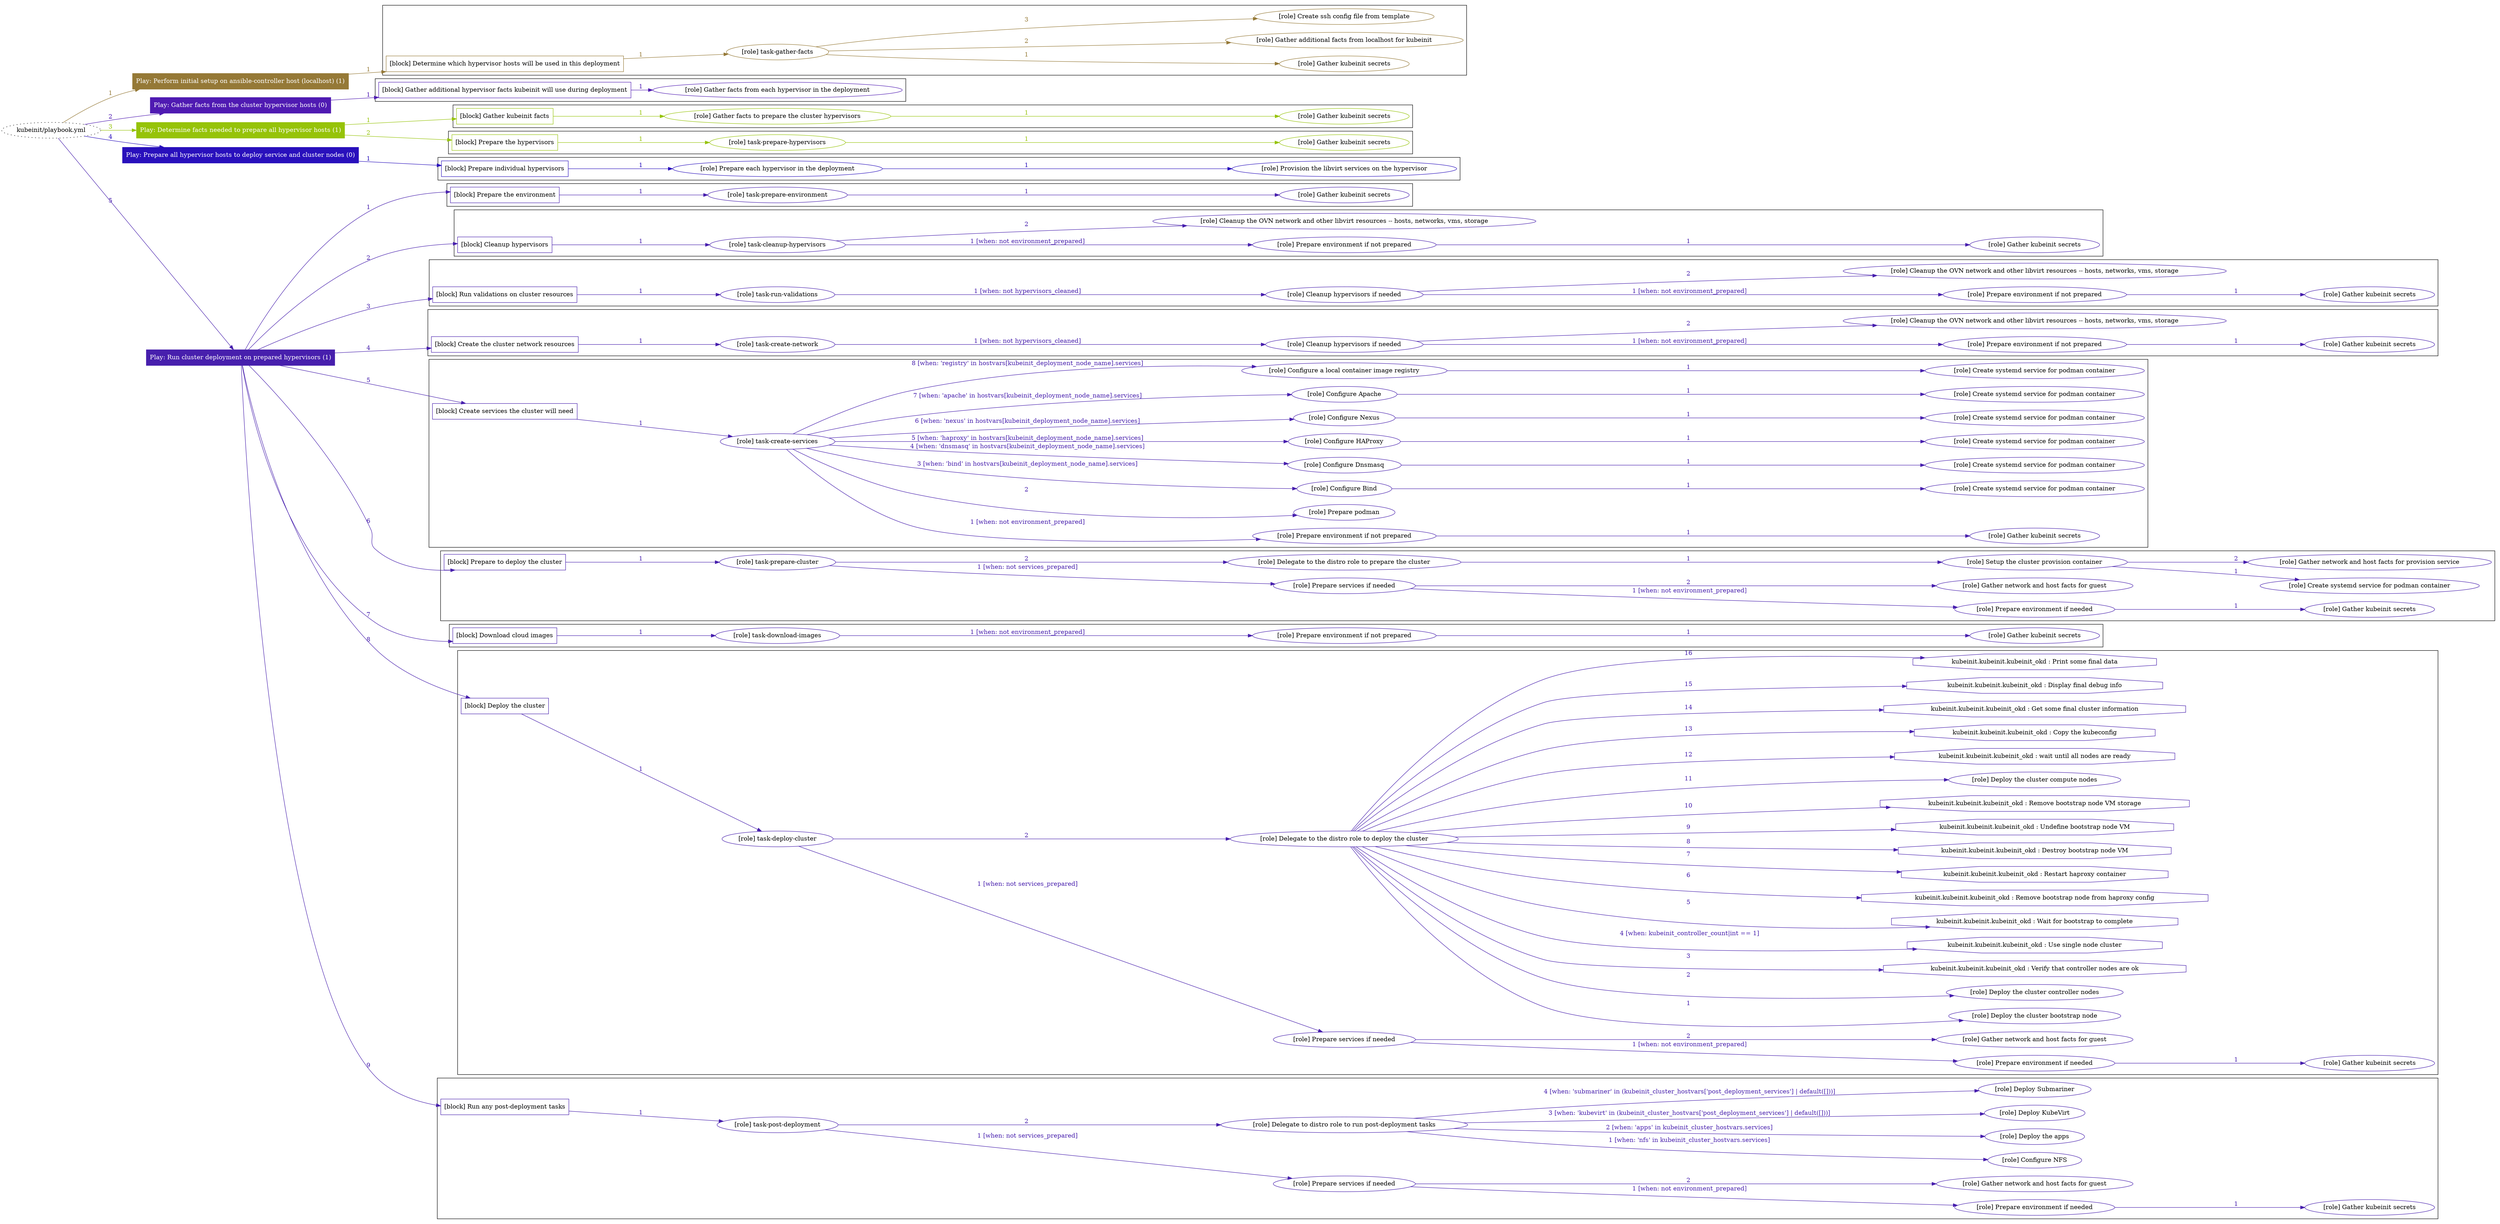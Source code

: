 digraph {
	graph [concentrate=true ordering=in rankdir=LR ratio=fill]
	edge [esep=5 sep=10]
	"kubeinit/playbook.yml" [URL="/home/runner/work/kubeinit/kubeinit/kubeinit/playbook.yml" id=playbook_1202e388 style=dotted]
	"kubeinit/playbook.yml" -> play_80d3df5b [label="1 " color="#957937" fontcolor="#957937" id=edge_04765248 labeltooltip="1 " tooltip="1 "]
	subgraph "Play: Perform initial setup on ansible-controller host (localhost) (1)" {
		play_80d3df5b [label="Play: Perform initial setup on ansible-controller host (localhost) (1)" URL="/home/runner/work/kubeinit/kubeinit/kubeinit/playbook.yml" color="#957937" fontcolor="#ffffff" id=play_80d3df5b shape=box style=filled tooltip=localhost]
		play_80d3df5b -> block_7470e605 [label=1 color="#957937" fontcolor="#957937" id=edge_59abd18d labeltooltip=1 tooltip=1]
		subgraph cluster_block_7470e605 {
			block_7470e605 [label="[block] Determine which hypervisor hosts will be used in this deployment" URL="/home/runner/work/kubeinit/kubeinit/kubeinit/playbook.yml" color="#957937" id=block_7470e605 labeltooltip="Determine which hypervisor hosts will be used in this deployment" shape=box tooltip="Determine which hypervisor hosts will be used in this deployment"]
			block_7470e605 -> role_f21d63b2 [label="1 " color="#957937" fontcolor="#957937" id=edge_cfd55bd9 labeltooltip="1 " tooltip="1 "]
			subgraph "task-gather-facts" {
				role_f21d63b2 [label="[role] task-gather-facts" URL="/home/runner/work/kubeinit/kubeinit/kubeinit/playbook.yml" color="#957937" id=role_f21d63b2 tooltip="task-gather-facts"]
				role_f21d63b2 -> role_bb619ec5 [label="1 " color="#957937" fontcolor="#957937" id=edge_5be74adb labeltooltip="1 " tooltip="1 "]
				subgraph "Gather kubeinit secrets" {
					role_bb619ec5 [label="[role] Gather kubeinit secrets" URL="/home/runner/.ansible/collections/ansible_collections/kubeinit/kubeinit/roles/kubeinit_prepare/tasks/build_hypervisors_group.yml" color="#957937" id=role_bb619ec5 tooltip="Gather kubeinit secrets"]
				}
				role_f21d63b2 -> role_64e856a5 [label="2 " color="#957937" fontcolor="#957937" id=edge_462bbd4b labeltooltip="2 " tooltip="2 "]
				subgraph "Gather additional facts from localhost for kubeinit" {
					role_64e856a5 [label="[role] Gather additional facts from localhost for kubeinit" URL="/home/runner/.ansible/collections/ansible_collections/kubeinit/kubeinit/roles/kubeinit_prepare/tasks/build_hypervisors_group.yml" color="#957937" id=role_64e856a5 tooltip="Gather additional facts from localhost for kubeinit"]
				}
				role_f21d63b2 -> role_acac5445 [label="3 " color="#957937" fontcolor="#957937" id=edge_22fc8efa labeltooltip="3 " tooltip="3 "]
				subgraph "Create ssh config file from template" {
					role_acac5445 [label="[role] Create ssh config file from template" URL="/home/runner/.ansible/collections/ansible_collections/kubeinit/kubeinit/roles/kubeinit_prepare/tasks/build_hypervisors_group.yml" color="#957937" id=role_acac5445 tooltip="Create ssh config file from template"]
				}
			}
		}
	}
	"kubeinit/playbook.yml" -> play_15895687 [label="2 " color="#4f1ab2" fontcolor="#4f1ab2" id=edge_8eca839b labeltooltip="2 " tooltip="2 "]
	subgraph "Play: Gather facts from the cluster hypervisor hosts (0)" {
		play_15895687 [label="Play: Gather facts from the cluster hypervisor hosts (0)" URL="/home/runner/work/kubeinit/kubeinit/kubeinit/playbook.yml" color="#4f1ab2" fontcolor="#ffffff" id=play_15895687 shape=box style=filled tooltip="Play: Gather facts from the cluster hypervisor hosts (0)"]
		play_15895687 -> block_945b54a0 [label=1 color="#4f1ab2" fontcolor="#4f1ab2" id=edge_6c828c61 labeltooltip=1 tooltip=1]
		subgraph cluster_block_945b54a0 {
			block_945b54a0 [label="[block] Gather additional hypervisor facts kubeinit will use during deployment" URL="/home/runner/work/kubeinit/kubeinit/kubeinit/playbook.yml" color="#4f1ab2" id=block_945b54a0 labeltooltip="Gather additional hypervisor facts kubeinit will use during deployment" shape=box tooltip="Gather additional hypervisor facts kubeinit will use during deployment"]
			block_945b54a0 -> role_64464a6e [label="1 " color="#4f1ab2" fontcolor="#4f1ab2" id=edge_0f857c45 labeltooltip="1 " tooltip="1 "]
			subgraph "Gather facts from each hypervisor in the deployment" {
				role_64464a6e [label="[role] Gather facts from each hypervisor in the deployment" URL="/home/runner/work/kubeinit/kubeinit/kubeinit/playbook.yml" color="#4f1ab2" id=role_64464a6e tooltip="Gather facts from each hypervisor in the deployment"]
			}
		}
	}
	"kubeinit/playbook.yml" -> play_1e08dbe7 [label="3 " color="#96c309" fontcolor="#96c309" id=edge_98cd793d labeltooltip="3 " tooltip="3 "]
	subgraph "Play: Determine facts needed to prepare all hypervisor hosts (1)" {
		play_1e08dbe7 [label="Play: Determine facts needed to prepare all hypervisor hosts (1)" URL="/home/runner/work/kubeinit/kubeinit/kubeinit/playbook.yml" color="#96c309" fontcolor="#ffffff" id=play_1e08dbe7 shape=box style=filled tooltip=localhost]
		play_1e08dbe7 -> block_14167501 [label=1 color="#96c309" fontcolor="#96c309" id=edge_985c743a labeltooltip=1 tooltip=1]
		subgraph cluster_block_14167501 {
			block_14167501 [label="[block] Gather kubeinit facts" URL="/home/runner/work/kubeinit/kubeinit/kubeinit/playbook.yml" color="#96c309" id=block_14167501 labeltooltip="Gather kubeinit facts" shape=box tooltip="Gather kubeinit facts"]
			block_14167501 -> role_f48cdb5a [label="1 " color="#96c309" fontcolor="#96c309" id=edge_0b7aa216 labeltooltip="1 " tooltip="1 "]
			subgraph "Gather facts to prepare the cluster hypervisors" {
				role_f48cdb5a [label="[role] Gather facts to prepare the cluster hypervisors" URL="/home/runner/work/kubeinit/kubeinit/kubeinit/playbook.yml" color="#96c309" id=role_f48cdb5a tooltip="Gather facts to prepare the cluster hypervisors"]
				role_f48cdb5a -> role_0de0574f [label="1 " color="#96c309" fontcolor="#96c309" id=edge_8e8fd3d9 labeltooltip="1 " tooltip="1 "]
				subgraph "Gather kubeinit secrets" {
					role_0de0574f [label="[role] Gather kubeinit secrets" URL="/home/runner/.ansible/collections/ansible_collections/kubeinit/kubeinit/roles/kubeinit_prepare/tasks/gather_kubeinit_facts.yml" color="#96c309" id=role_0de0574f tooltip="Gather kubeinit secrets"]
				}
			}
		}
		play_1e08dbe7 -> block_695d9d49 [label=2 color="#96c309" fontcolor="#96c309" id=edge_243a41c5 labeltooltip=2 tooltip=2]
		subgraph cluster_block_695d9d49 {
			block_695d9d49 [label="[block] Prepare the hypervisors" URL="/home/runner/work/kubeinit/kubeinit/kubeinit/playbook.yml" color="#96c309" id=block_695d9d49 labeltooltip="Prepare the hypervisors" shape=box tooltip="Prepare the hypervisors"]
			block_695d9d49 -> role_b971303b [label="1 " color="#96c309" fontcolor="#96c309" id=edge_e87e5ff7 labeltooltip="1 " tooltip="1 "]
			subgraph "task-prepare-hypervisors" {
				role_b971303b [label="[role] task-prepare-hypervisors" URL="/home/runner/work/kubeinit/kubeinit/kubeinit/playbook.yml" color="#96c309" id=role_b971303b tooltip="task-prepare-hypervisors"]
				role_b971303b -> role_e163f359 [label="1 " color="#96c309" fontcolor="#96c309" id=edge_681ac50f labeltooltip="1 " tooltip="1 "]
				subgraph "Gather kubeinit secrets" {
					role_e163f359 [label="[role] Gather kubeinit secrets" URL="/home/runner/.ansible/collections/ansible_collections/kubeinit/kubeinit/roles/kubeinit_prepare/tasks/gather_kubeinit_facts.yml" color="#96c309" id=role_e163f359 tooltip="Gather kubeinit secrets"]
				}
			}
		}
	}
	"kubeinit/playbook.yml" -> play_90716415 [label="4 " color="#2910bc" fontcolor="#2910bc" id=edge_d3a6c9a1 labeltooltip="4 " tooltip="4 "]
	subgraph "Play: Prepare all hypervisor hosts to deploy service and cluster nodes (0)" {
		play_90716415 [label="Play: Prepare all hypervisor hosts to deploy service and cluster nodes (0)" URL="/home/runner/work/kubeinit/kubeinit/kubeinit/playbook.yml" color="#2910bc" fontcolor="#ffffff" id=play_90716415 shape=box style=filled tooltip="Play: Prepare all hypervisor hosts to deploy service and cluster nodes (0)"]
		play_90716415 -> block_283f19b7 [label=1 color="#2910bc" fontcolor="#2910bc" id=edge_66570baf labeltooltip=1 tooltip=1]
		subgraph cluster_block_283f19b7 {
			block_283f19b7 [label="[block] Prepare individual hypervisors" URL="/home/runner/work/kubeinit/kubeinit/kubeinit/playbook.yml" color="#2910bc" id=block_283f19b7 labeltooltip="Prepare individual hypervisors" shape=box tooltip="Prepare individual hypervisors"]
			block_283f19b7 -> role_81b9fbc3 [label="1 " color="#2910bc" fontcolor="#2910bc" id=edge_6f03c2be labeltooltip="1 " tooltip="1 "]
			subgraph "Prepare each hypervisor in the deployment" {
				role_81b9fbc3 [label="[role] Prepare each hypervisor in the deployment" URL="/home/runner/work/kubeinit/kubeinit/kubeinit/playbook.yml" color="#2910bc" id=role_81b9fbc3 tooltip="Prepare each hypervisor in the deployment"]
				role_81b9fbc3 -> role_ea73d870 [label="1 " color="#2910bc" fontcolor="#2910bc" id=edge_fe4d4ef6 labeltooltip="1 " tooltip="1 "]
				subgraph "Provision the libvirt services on the hypervisor" {
					role_ea73d870 [label="[role] Provision the libvirt services on the hypervisor" URL="/home/runner/.ansible/collections/ansible_collections/kubeinit/kubeinit/roles/kubeinit_prepare/tasks/prepare_hypervisor.yml" color="#2910bc" id=role_ea73d870 tooltip="Provision the libvirt services on the hypervisor"]
				}
			}
		}
	}
	"kubeinit/playbook.yml" -> play_34df7964 [label="5 " color="#471fad" fontcolor="#471fad" id=edge_0730500d labeltooltip="5 " tooltip="5 "]
	subgraph "Play: Run cluster deployment on prepared hypervisors (1)" {
		play_34df7964 [label="Play: Run cluster deployment on prepared hypervisors (1)" URL="/home/runner/work/kubeinit/kubeinit/kubeinit/playbook.yml" color="#471fad" fontcolor="#ffffff" id=play_34df7964 shape=box style=filled tooltip=localhost]
		play_34df7964 -> block_c61f54b6 [label=1 color="#471fad" fontcolor="#471fad" id=edge_77aa482b labeltooltip=1 tooltip=1]
		subgraph cluster_block_c61f54b6 {
			block_c61f54b6 [label="[block] Prepare the environment" URL="/home/runner/work/kubeinit/kubeinit/kubeinit/playbook.yml" color="#471fad" id=block_c61f54b6 labeltooltip="Prepare the environment" shape=box tooltip="Prepare the environment"]
			block_c61f54b6 -> role_1720809a [label="1 " color="#471fad" fontcolor="#471fad" id=edge_67474069 labeltooltip="1 " tooltip="1 "]
			subgraph "task-prepare-environment" {
				role_1720809a [label="[role] task-prepare-environment" URL="/home/runner/work/kubeinit/kubeinit/kubeinit/playbook.yml" color="#471fad" id=role_1720809a tooltip="task-prepare-environment"]
				role_1720809a -> role_fe17160f [label="1 " color="#471fad" fontcolor="#471fad" id=edge_4ac6e75b labeltooltip="1 " tooltip="1 "]
				subgraph "Gather kubeinit secrets" {
					role_fe17160f [label="[role] Gather kubeinit secrets" URL="/home/runner/.ansible/collections/ansible_collections/kubeinit/kubeinit/roles/kubeinit_prepare/tasks/gather_kubeinit_facts.yml" color="#471fad" id=role_fe17160f tooltip="Gather kubeinit secrets"]
				}
			}
		}
		play_34df7964 -> block_743fb424 [label=2 color="#471fad" fontcolor="#471fad" id=edge_469b3d23 labeltooltip=2 tooltip=2]
		subgraph cluster_block_743fb424 {
			block_743fb424 [label="[block] Cleanup hypervisors" URL="/home/runner/work/kubeinit/kubeinit/kubeinit/playbook.yml" color="#471fad" id=block_743fb424 labeltooltip="Cleanup hypervisors" shape=box tooltip="Cleanup hypervisors"]
			block_743fb424 -> role_1ae077f3 [label="1 " color="#471fad" fontcolor="#471fad" id=edge_86fbafd2 labeltooltip="1 " tooltip="1 "]
			subgraph "task-cleanup-hypervisors" {
				role_1ae077f3 [label="[role] task-cleanup-hypervisors" URL="/home/runner/work/kubeinit/kubeinit/kubeinit/playbook.yml" color="#471fad" id=role_1ae077f3 tooltip="task-cleanup-hypervisors"]
				role_1ae077f3 -> role_9ce060d3 [label="1 [when: not environment_prepared]" color="#471fad" fontcolor="#471fad" id=edge_3a93acdb labeltooltip="1 [when: not environment_prepared]" tooltip="1 [when: not environment_prepared]"]
				subgraph "Prepare environment if not prepared" {
					role_9ce060d3 [label="[role] Prepare environment if not prepared" URL="/home/runner/.ansible/collections/ansible_collections/kubeinit/kubeinit/roles/kubeinit_prepare/tasks/cleanup_hypervisors.yml" color="#471fad" id=role_9ce060d3 tooltip="Prepare environment if not prepared"]
					role_9ce060d3 -> role_967a8c47 [label="1 " color="#471fad" fontcolor="#471fad" id=edge_17e8ca8d labeltooltip="1 " tooltip="1 "]
					subgraph "Gather kubeinit secrets" {
						role_967a8c47 [label="[role] Gather kubeinit secrets" URL="/home/runner/.ansible/collections/ansible_collections/kubeinit/kubeinit/roles/kubeinit_prepare/tasks/gather_kubeinit_facts.yml" color="#471fad" id=role_967a8c47 tooltip="Gather kubeinit secrets"]
					}
				}
				role_1ae077f3 -> role_1c913e7d [label="2 " color="#471fad" fontcolor="#471fad" id=edge_454ca266 labeltooltip="2 " tooltip="2 "]
				subgraph "Cleanup the OVN network and other libvirt resources -- hosts, networks, vms, storage" {
					role_1c913e7d [label="[role] Cleanup the OVN network and other libvirt resources -- hosts, networks, vms, storage" URL="/home/runner/.ansible/collections/ansible_collections/kubeinit/kubeinit/roles/kubeinit_prepare/tasks/cleanup_hypervisors.yml" color="#471fad" id=role_1c913e7d tooltip="Cleanup the OVN network and other libvirt resources -- hosts, networks, vms, storage"]
				}
			}
		}
		play_34df7964 -> block_e338b8ba [label=3 color="#471fad" fontcolor="#471fad" id=edge_6fe19037 labeltooltip=3 tooltip=3]
		subgraph cluster_block_e338b8ba {
			block_e338b8ba [label="[block] Run validations on cluster resources" URL="/home/runner/work/kubeinit/kubeinit/kubeinit/playbook.yml" color="#471fad" id=block_e338b8ba labeltooltip="Run validations on cluster resources" shape=box tooltip="Run validations on cluster resources"]
			block_e338b8ba -> role_5551a956 [label="1 " color="#471fad" fontcolor="#471fad" id=edge_d4586623 labeltooltip="1 " tooltip="1 "]
			subgraph "task-run-validations" {
				role_5551a956 [label="[role] task-run-validations" URL="/home/runner/work/kubeinit/kubeinit/kubeinit/playbook.yml" color="#471fad" id=role_5551a956 tooltip="task-run-validations"]
				role_5551a956 -> role_942c42ec [label="1 [when: not hypervisors_cleaned]" color="#471fad" fontcolor="#471fad" id=edge_fbb5d33e labeltooltip="1 [when: not hypervisors_cleaned]" tooltip="1 [when: not hypervisors_cleaned]"]
				subgraph "Cleanup hypervisors if needed" {
					role_942c42ec [label="[role] Cleanup hypervisors if needed" URL="/home/runner/.ansible/collections/ansible_collections/kubeinit/kubeinit/roles/kubeinit_validations/tasks/main.yml" color="#471fad" id=role_942c42ec tooltip="Cleanup hypervisors if needed"]
					role_942c42ec -> role_091c104f [label="1 [when: not environment_prepared]" color="#471fad" fontcolor="#471fad" id=edge_98009ff6 labeltooltip="1 [when: not environment_prepared]" tooltip="1 [when: not environment_prepared]"]
					subgraph "Prepare environment if not prepared" {
						role_091c104f [label="[role] Prepare environment if not prepared" URL="/home/runner/.ansible/collections/ansible_collections/kubeinit/kubeinit/roles/kubeinit_prepare/tasks/cleanup_hypervisors.yml" color="#471fad" id=role_091c104f tooltip="Prepare environment if not prepared"]
						role_091c104f -> role_50fd9e60 [label="1 " color="#471fad" fontcolor="#471fad" id=edge_b1528ab1 labeltooltip="1 " tooltip="1 "]
						subgraph "Gather kubeinit secrets" {
							role_50fd9e60 [label="[role] Gather kubeinit secrets" URL="/home/runner/.ansible/collections/ansible_collections/kubeinit/kubeinit/roles/kubeinit_prepare/tasks/gather_kubeinit_facts.yml" color="#471fad" id=role_50fd9e60 tooltip="Gather kubeinit secrets"]
						}
					}
					role_942c42ec -> role_1e34d3c6 [label="2 " color="#471fad" fontcolor="#471fad" id=edge_9b76687a labeltooltip="2 " tooltip="2 "]
					subgraph "Cleanup the OVN network and other libvirt resources -- hosts, networks, vms, storage" {
						role_1e34d3c6 [label="[role] Cleanup the OVN network and other libvirt resources -- hosts, networks, vms, storage" URL="/home/runner/.ansible/collections/ansible_collections/kubeinit/kubeinit/roles/kubeinit_prepare/tasks/cleanup_hypervisors.yml" color="#471fad" id=role_1e34d3c6 tooltip="Cleanup the OVN network and other libvirt resources -- hosts, networks, vms, storage"]
					}
				}
			}
		}
		play_34df7964 -> block_dfb24071 [label=4 color="#471fad" fontcolor="#471fad" id=edge_de0a1493 labeltooltip=4 tooltip=4]
		subgraph cluster_block_dfb24071 {
			block_dfb24071 [label="[block] Create the cluster network resources" URL="/home/runner/work/kubeinit/kubeinit/kubeinit/playbook.yml" color="#471fad" id=block_dfb24071 labeltooltip="Create the cluster network resources" shape=box tooltip="Create the cluster network resources"]
			block_dfb24071 -> role_1894f5bd [label="1 " color="#471fad" fontcolor="#471fad" id=edge_097c79f4 labeltooltip="1 " tooltip="1 "]
			subgraph "task-create-network" {
				role_1894f5bd [label="[role] task-create-network" URL="/home/runner/work/kubeinit/kubeinit/kubeinit/playbook.yml" color="#471fad" id=role_1894f5bd tooltip="task-create-network"]
				role_1894f5bd -> role_4077fecb [label="1 [when: not hypervisors_cleaned]" color="#471fad" fontcolor="#471fad" id=edge_bd6264b8 labeltooltip="1 [when: not hypervisors_cleaned]" tooltip="1 [when: not hypervisors_cleaned]"]
				subgraph "Cleanup hypervisors if needed" {
					role_4077fecb [label="[role] Cleanup hypervisors if needed" URL="/home/runner/.ansible/collections/ansible_collections/kubeinit/kubeinit/roles/kubeinit_libvirt/tasks/create_network.yml" color="#471fad" id=role_4077fecb tooltip="Cleanup hypervisors if needed"]
					role_4077fecb -> role_7e49e193 [label="1 [when: not environment_prepared]" color="#471fad" fontcolor="#471fad" id=edge_1d2ee95d labeltooltip="1 [when: not environment_prepared]" tooltip="1 [when: not environment_prepared]"]
					subgraph "Prepare environment if not prepared" {
						role_7e49e193 [label="[role] Prepare environment if not prepared" URL="/home/runner/.ansible/collections/ansible_collections/kubeinit/kubeinit/roles/kubeinit_prepare/tasks/cleanup_hypervisors.yml" color="#471fad" id=role_7e49e193 tooltip="Prepare environment if not prepared"]
						role_7e49e193 -> role_e30b1d39 [label="1 " color="#471fad" fontcolor="#471fad" id=edge_51e152b7 labeltooltip="1 " tooltip="1 "]
						subgraph "Gather kubeinit secrets" {
							role_e30b1d39 [label="[role] Gather kubeinit secrets" URL="/home/runner/.ansible/collections/ansible_collections/kubeinit/kubeinit/roles/kubeinit_prepare/tasks/gather_kubeinit_facts.yml" color="#471fad" id=role_e30b1d39 tooltip="Gather kubeinit secrets"]
						}
					}
					role_4077fecb -> role_5c84b056 [label="2 " color="#471fad" fontcolor="#471fad" id=edge_9049ffa7 labeltooltip="2 " tooltip="2 "]
					subgraph "Cleanup the OVN network and other libvirt resources -- hosts, networks, vms, storage" {
						role_5c84b056 [label="[role] Cleanup the OVN network and other libvirt resources -- hosts, networks, vms, storage" URL="/home/runner/.ansible/collections/ansible_collections/kubeinit/kubeinit/roles/kubeinit_prepare/tasks/cleanup_hypervisors.yml" color="#471fad" id=role_5c84b056 tooltip="Cleanup the OVN network and other libvirt resources -- hosts, networks, vms, storage"]
					}
				}
			}
		}
		play_34df7964 -> block_32c50a2e [label=5 color="#471fad" fontcolor="#471fad" id=edge_97385c38 labeltooltip=5 tooltip=5]
		subgraph cluster_block_32c50a2e {
			block_32c50a2e [label="[block] Create services the cluster will need" URL="/home/runner/work/kubeinit/kubeinit/kubeinit/playbook.yml" color="#471fad" id=block_32c50a2e labeltooltip="Create services the cluster will need" shape=box tooltip="Create services the cluster will need"]
			block_32c50a2e -> role_8fcef6c2 [label="1 " color="#471fad" fontcolor="#471fad" id=edge_09553b51 labeltooltip="1 " tooltip="1 "]
			subgraph "task-create-services" {
				role_8fcef6c2 [label="[role] task-create-services" URL="/home/runner/work/kubeinit/kubeinit/kubeinit/playbook.yml" color="#471fad" id=role_8fcef6c2 tooltip="task-create-services"]
				role_8fcef6c2 -> role_77d5e935 [label="1 [when: not environment_prepared]" color="#471fad" fontcolor="#471fad" id=edge_8185a645 labeltooltip="1 [when: not environment_prepared]" tooltip="1 [when: not environment_prepared]"]
				subgraph "Prepare environment if not prepared" {
					role_77d5e935 [label="[role] Prepare environment if not prepared" URL="/home/runner/.ansible/collections/ansible_collections/kubeinit/kubeinit/roles/kubeinit_services/tasks/main.yml" color="#471fad" id=role_77d5e935 tooltip="Prepare environment if not prepared"]
					role_77d5e935 -> role_6080aec8 [label="1 " color="#471fad" fontcolor="#471fad" id=edge_1b78ed5a labeltooltip="1 " tooltip="1 "]
					subgraph "Gather kubeinit secrets" {
						role_6080aec8 [label="[role] Gather kubeinit secrets" URL="/home/runner/.ansible/collections/ansible_collections/kubeinit/kubeinit/roles/kubeinit_prepare/tasks/gather_kubeinit_facts.yml" color="#471fad" id=role_6080aec8 tooltip="Gather kubeinit secrets"]
					}
				}
				role_8fcef6c2 -> role_94eef4b1 [label="2 " color="#471fad" fontcolor="#471fad" id=edge_6a6f1263 labeltooltip="2 " tooltip="2 "]
				subgraph "Prepare podman" {
					role_94eef4b1 [label="[role] Prepare podman" URL="/home/runner/.ansible/collections/ansible_collections/kubeinit/kubeinit/roles/kubeinit_services/tasks/00_create_service_pod.yml" color="#471fad" id=role_94eef4b1 tooltip="Prepare podman"]
				}
				role_8fcef6c2 -> role_7699bc3f [label="3 [when: 'bind' in hostvars[kubeinit_deployment_node_name].services]" color="#471fad" fontcolor="#471fad" id=edge_b3c72922 labeltooltip="3 [when: 'bind' in hostvars[kubeinit_deployment_node_name].services]" tooltip="3 [when: 'bind' in hostvars[kubeinit_deployment_node_name].services]"]
				subgraph "Configure Bind" {
					role_7699bc3f [label="[role] Configure Bind" URL="/home/runner/.ansible/collections/ansible_collections/kubeinit/kubeinit/roles/kubeinit_services/tasks/start_services_containers.yml" color="#471fad" id=role_7699bc3f tooltip="Configure Bind"]
					role_7699bc3f -> role_76e930c0 [label="1 " color="#471fad" fontcolor="#471fad" id=edge_5e9e09b2 labeltooltip="1 " tooltip="1 "]
					subgraph "Create systemd service for podman container" {
						role_76e930c0 [label="[role] Create systemd service for podman container" URL="/home/runner/.ansible/collections/ansible_collections/kubeinit/kubeinit/roles/kubeinit_bind/tasks/main.yml" color="#471fad" id=role_76e930c0 tooltip="Create systemd service for podman container"]
					}
				}
				role_8fcef6c2 -> role_7df70df5 [label="4 [when: 'dnsmasq' in hostvars[kubeinit_deployment_node_name].services]" color="#471fad" fontcolor="#471fad" id=edge_fe6bc155 labeltooltip="4 [when: 'dnsmasq' in hostvars[kubeinit_deployment_node_name].services]" tooltip="4 [when: 'dnsmasq' in hostvars[kubeinit_deployment_node_name].services]"]
				subgraph "Configure Dnsmasq" {
					role_7df70df5 [label="[role] Configure Dnsmasq" URL="/home/runner/.ansible/collections/ansible_collections/kubeinit/kubeinit/roles/kubeinit_services/tasks/start_services_containers.yml" color="#471fad" id=role_7df70df5 tooltip="Configure Dnsmasq"]
					role_7df70df5 -> role_2e8ba1f9 [label="1 " color="#471fad" fontcolor="#471fad" id=edge_fc77a936 labeltooltip="1 " tooltip="1 "]
					subgraph "Create systemd service for podman container" {
						role_2e8ba1f9 [label="[role] Create systemd service for podman container" URL="/home/runner/.ansible/collections/ansible_collections/kubeinit/kubeinit/roles/kubeinit_dnsmasq/tasks/main.yml" color="#471fad" id=role_2e8ba1f9 tooltip="Create systemd service for podman container"]
					}
				}
				role_8fcef6c2 -> role_122170c7 [label="5 [when: 'haproxy' in hostvars[kubeinit_deployment_node_name].services]" color="#471fad" fontcolor="#471fad" id=edge_973e8280 labeltooltip="5 [when: 'haproxy' in hostvars[kubeinit_deployment_node_name].services]" tooltip="5 [when: 'haproxy' in hostvars[kubeinit_deployment_node_name].services]"]
				subgraph "Configure HAProxy" {
					role_122170c7 [label="[role] Configure HAProxy" URL="/home/runner/.ansible/collections/ansible_collections/kubeinit/kubeinit/roles/kubeinit_services/tasks/start_services_containers.yml" color="#471fad" id=role_122170c7 tooltip="Configure HAProxy"]
					role_122170c7 -> role_b1ee3b7c [label="1 " color="#471fad" fontcolor="#471fad" id=edge_5e0684d0 labeltooltip="1 " tooltip="1 "]
					subgraph "Create systemd service for podman container" {
						role_b1ee3b7c [label="[role] Create systemd service for podman container" URL="/home/runner/.ansible/collections/ansible_collections/kubeinit/kubeinit/roles/kubeinit_haproxy/tasks/main.yml" color="#471fad" id=role_b1ee3b7c tooltip="Create systemd service for podman container"]
					}
				}
				role_8fcef6c2 -> role_3dfc82f7 [label="6 [when: 'nexus' in hostvars[kubeinit_deployment_node_name].services]" color="#471fad" fontcolor="#471fad" id=edge_83447518 labeltooltip="6 [when: 'nexus' in hostvars[kubeinit_deployment_node_name].services]" tooltip="6 [when: 'nexus' in hostvars[kubeinit_deployment_node_name].services]"]
				subgraph "Configure Nexus" {
					role_3dfc82f7 [label="[role] Configure Nexus" URL="/home/runner/.ansible/collections/ansible_collections/kubeinit/kubeinit/roles/kubeinit_services/tasks/start_services_containers.yml" color="#471fad" id=role_3dfc82f7 tooltip="Configure Nexus"]
					role_3dfc82f7 -> role_6099534c [label="1 " color="#471fad" fontcolor="#471fad" id=edge_d8e9e0cc labeltooltip="1 " tooltip="1 "]
					subgraph "Create systemd service for podman container" {
						role_6099534c [label="[role] Create systemd service for podman container" URL="/home/runner/.ansible/collections/ansible_collections/kubeinit/kubeinit/roles/kubeinit_nexus/tasks/main.yml" color="#471fad" id=role_6099534c tooltip="Create systemd service for podman container"]
					}
				}
				role_8fcef6c2 -> role_61695a35 [label="7 [when: 'apache' in hostvars[kubeinit_deployment_node_name].services]" color="#471fad" fontcolor="#471fad" id=edge_0c9ccac4 labeltooltip="7 [when: 'apache' in hostvars[kubeinit_deployment_node_name].services]" tooltip="7 [when: 'apache' in hostvars[kubeinit_deployment_node_name].services]"]
				subgraph "Configure Apache" {
					role_61695a35 [label="[role] Configure Apache" URL="/home/runner/.ansible/collections/ansible_collections/kubeinit/kubeinit/roles/kubeinit_services/tasks/start_services_containers.yml" color="#471fad" id=role_61695a35 tooltip="Configure Apache"]
					role_61695a35 -> role_16dda20e [label="1 " color="#471fad" fontcolor="#471fad" id=edge_e4c285ec labeltooltip="1 " tooltip="1 "]
					subgraph "Create systemd service for podman container" {
						role_16dda20e [label="[role] Create systemd service for podman container" URL="/home/runner/.ansible/collections/ansible_collections/kubeinit/kubeinit/roles/kubeinit_apache/tasks/main.yml" color="#471fad" id=role_16dda20e tooltip="Create systemd service for podman container"]
					}
				}
				role_8fcef6c2 -> role_629961c8 [label="8 [when: 'registry' in hostvars[kubeinit_deployment_node_name].services]" color="#471fad" fontcolor="#471fad" id=edge_d74e1141 labeltooltip="8 [when: 'registry' in hostvars[kubeinit_deployment_node_name].services]" tooltip="8 [when: 'registry' in hostvars[kubeinit_deployment_node_name].services]"]
				subgraph "Configure a local container image registry" {
					role_629961c8 [label="[role] Configure a local container image registry" URL="/home/runner/.ansible/collections/ansible_collections/kubeinit/kubeinit/roles/kubeinit_services/tasks/start_services_containers.yml" color="#471fad" id=role_629961c8 tooltip="Configure a local container image registry"]
					role_629961c8 -> role_346bb65c [label="1 " color="#471fad" fontcolor="#471fad" id=edge_13acc6c2 labeltooltip="1 " tooltip="1 "]
					subgraph "Create systemd service for podman container" {
						role_346bb65c [label="[role] Create systemd service for podman container" URL="/home/runner/.ansible/collections/ansible_collections/kubeinit/kubeinit/roles/kubeinit_registry/tasks/main.yml" color="#471fad" id=role_346bb65c tooltip="Create systemd service for podman container"]
					}
				}
			}
		}
		play_34df7964 -> block_5b022e59 [label=6 color="#471fad" fontcolor="#471fad" id=edge_87dfebd2 labeltooltip=6 tooltip=6]
		subgraph cluster_block_5b022e59 {
			block_5b022e59 [label="[block] Prepare to deploy the cluster" URL="/home/runner/work/kubeinit/kubeinit/kubeinit/playbook.yml" color="#471fad" id=block_5b022e59 labeltooltip="Prepare to deploy the cluster" shape=box tooltip="Prepare to deploy the cluster"]
			block_5b022e59 -> role_6bb3b2f8 [label="1 " color="#471fad" fontcolor="#471fad" id=edge_d13c49fe labeltooltip="1 " tooltip="1 "]
			subgraph "task-prepare-cluster" {
				role_6bb3b2f8 [label="[role] task-prepare-cluster" URL="/home/runner/work/kubeinit/kubeinit/kubeinit/playbook.yml" color="#471fad" id=role_6bb3b2f8 tooltip="task-prepare-cluster"]
				role_6bb3b2f8 -> role_2f44f0fe [label="1 [when: not services_prepared]" color="#471fad" fontcolor="#471fad" id=edge_4cda4efc labeltooltip="1 [when: not services_prepared]" tooltip="1 [when: not services_prepared]"]
				subgraph "Prepare services if needed" {
					role_2f44f0fe [label="[role] Prepare services if needed" URL="/home/runner/.ansible/collections/ansible_collections/kubeinit/kubeinit/roles/kubeinit_prepare/tasks/prepare_cluster.yml" color="#471fad" id=role_2f44f0fe tooltip="Prepare services if needed"]
					role_2f44f0fe -> role_ebe48d9c [label="1 [when: not environment_prepared]" color="#471fad" fontcolor="#471fad" id=edge_dedcf9bb labeltooltip="1 [when: not environment_prepared]" tooltip="1 [when: not environment_prepared]"]
					subgraph "Prepare environment if needed" {
						role_ebe48d9c [label="[role] Prepare environment if needed" URL="/home/runner/.ansible/collections/ansible_collections/kubeinit/kubeinit/roles/kubeinit_services/tasks/prepare_services.yml" color="#471fad" id=role_ebe48d9c tooltip="Prepare environment if needed"]
						role_ebe48d9c -> role_a958ea7d [label="1 " color="#471fad" fontcolor="#471fad" id=edge_9f05289a labeltooltip="1 " tooltip="1 "]
						subgraph "Gather kubeinit secrets" {
							role_a958ea7d [label="[role] Gather kubeinit secrets" URL="/home/runner/.ansible/collections/ansible_collections/kubeinit/kubeinit/roles/kubeinit_prepare/tasks/gather_kubeinit_facts.yml" color="#471fad" id=role_a958ea7d tooltip="Gather kubeinit secrets"]
						}
					}
					role_2f44f0fe -> role_5b80543f [label="2 " color="#471fad" fontcolor="#471fad" id=edge_a05e7e29 labeltooltip="2 " tooltip="2 "]
					subgraph "Gather network and host facts for guest" {
						role_5b80543f [label="[role] Gather network and host facts for guest" URL="/home/runner/.ansible/collections/ansible_collections/kubeinit/kubeinit/roles/kubeinit_services/tasks/prepare_services.yml" color="#471fad" id=role_5b80543f tooltip="Gather network and host facts for guest"]
					}
				}
				role_6bb3b2f8 -> role_7a3f1d76 [label="2 " color="#471fad" fontcolor="#471fad" id=edge_4decce5f labeltooltip="2 " tooltip="2 "]
				subgraph "Delegate to the distro role to prepare the cluster" {
					role_7a3f1d76 [label="[role] Delegate to the distro role to prepare the cluster" URL="/home/runner/.ansible/collections/ansible_collections/kubeinit/kubeinit/roles/kubeinit_prepare/tasks/prepare_cluster.yml" color="#471fad" id=role_7a3f1d76 tooltip="Delegate to the distro role to prepare the cluster"]
					role_7a3f1d76 -> role_c91830ee [label="1 " color="#471fad" fontcolor="#471fad" id=edge_159a23c4 labeltooltip="1 " tooltip="1 "]
					subgraph "Setup the cluster provision container" {
						role_c91830ee [label="[role] Setup the cluster provision container" URL="/home/runner/.ansible/collections/ansible_collections/kubeinit/kubeinit/roles/kubeinit_okd/tasks/prepare_cluster.yml" color="#471fad" id=role_c91830ee tooltip="Setup the cluster provision container"]
						role_c91830ee -> role_3f026127 [label="1 " color="#471fad" fontcolor="#471fad" id=edge_11b3520f labeltooltip="1 " tooltip="1 "]
						subgraph "Create systemd service for podman container" {
							role_3f026127 [label="[role] Create systemd service for podman container" URL="/home/runner/.ansible/collections/ansible_collections/kubeinit/kubeinit/roles/kubeinit_services/tasks/create_provision_container.yml" color="#471fad" id=role_3f026127 tooltip="Create systemd service for podman container"]
						}
						role_c91830ee -> role_dcfea046 [label="2 " color="#471fad" fontcolor="#471fad" id=edge_42d7e8e1 labeltooltip="2 " tooltip="2 "]
						subgraph "Gather network and host facts for provision service" {
							role_dcfea046 [label="[role] Gather network and host facts for provision service" URL="/home/runner/.ansible/collections/ansible_collections/kubeinit/kubeinit/roles/kubeinit_services/tasks/create_provision_container.yml" color="#471fad" id=role_dcfea046 tooltip="Gather network and host facts for provision service"]
						}
					}
				}
			}
		}
		play_34df7964 -> block_34e293ac [label=7 color="#471fad" fontcolor="#471fad" id=edge_5aaf6b06 labeltooltip=7 tooltip=7]
		subgraph cluster_block_34e293ac {
			block_34e293ac [label="[block] Download cloud images" URL="/home/runner/work/kubeinit/kubeinit/kubeinit/playbook.yml" color="#471fad" id=block_34e293ac labeltooltip="Download cloud images" shape=box tooltip="Download cloud images"]
			block_34e293ac -> role_207487f0 [label="1 " color="#471fad" fontcolor="#471fad" id=edge_32556f1c labeltooltip="1 " tooltip="1 "]
			subgraph "task-download-images" {
				role_207487f0 [label="[role] task-download-images" URL="/home/runner/work/kubeinit/kubeinit/kubeinit/playbook.yml" color="#471fad" id=role_207487f0 tooltip="task-download-images"]
				role_207487f0 -> role_f7724d7d [label="1 [when: not environment_prepared]" color="#471fad" fontcolor="#471fad" id=edge_cd7659ba labeltooltip="1 [when: not environment_prepared]" tooltip="1 [when: not environment_prepared]"]
				subgraph "Prepare environment if not prepared" {
					role_f7724d7d [label="[role] Prepare environment if not prepared" URL="/home/runner/.ansible/collections/ansible_collections/kubeinit/kubeinit/roles/kubeinit_libvirt/tasks/download_cloud_images.yml" color="#471fad" id=role_f7724d7d tooltip="Prepare environment if not prepared"]
					role_f7724d7d -> role_b3f9c8d1 [label="1 " color="#471fad" fontcolor="#471fad" id=edge_5d5dc062 labeltooltip="1 " tooltip="1 "]
					subgraph "Gather kubeinit secrets" {
						role_b3f9c8d1 [label="[role] Gather kubeinit secrets" URL="/home/runner/.ansible/collections/ansible_collections/kubeinit/kubeinit/roles/kubeinit_prepare/tasks/gather_kubeinit_facts.yml" color="#471fad" id=role_b3f9c8d1 tooltip="Gather kubeinit secrets"]
					}
				}
			}
		}
		play_34df7964 -> block_08198859 [label=8 color="#471fad" fontcolor="#471fad" id=edge_a9c69c02 labeltooltip=8 tooltip=8]
		subgraph cluster_block_08198859 {
			block_08198859 [label="[block] Deploy the cluster" URL="/home/runner/work/kubeinit/kubeinit/kubeinit/playbook.yml" color="#471fad" id=block_08198859 labeltooltip="Deploy the cluster" shape=box tooltip="Deploy the cluster"]
			block_08198859 -> role_ac18f16c [label="1 " color="#471fad" fontcolor="#471fad" id=edge_9cbfe319 labeltooltip="1 " tooltip="1 "]
			subgraph "task-deploy-cluster" {
				role_ac18f16c [label="[role] task-deploy-cluster" URL="/home/runner/work/kubeinit/kubeinit/kubeinit/playbook.yml" color="#471fad" id=role_ac18f16c tooltip="task-deploy-cluster"]
				role_ac18f16c -> role_323a35a4 [label="1 [when: not services_prepared]" color="#471fad" fontcolor="#471fad" id=edge_bfe65d45 labeltooltip="1 [when: not services_prepared]" tooltip="1 [when: not services_prepared]"]
				subgraph "Prepare services if needed" {
					role_323a35a4 [label="[role] Prepare services if needed" URL="/home/runner/.ansible/collections/ansible_collections/kubeinit/kubeinit/roles/kubeinit_prepare/tasks/deploy_cluster.yml" color="#471fad" id=role_323a35a4 tooltip="Prepare services if needed"]
					role_323a35a4 -> role_4ef49736 [label="1 [when: not environment_prepared]" color="#471fad" fontcolor="#471fad" id=edge_41b0c181 labeltooltip="1 [when: not environment_prepared]" tooltip="1 [when: not environment_prepared]"]
					subgraph "Prepare environment if needed" {
						role_4ef49736 [label="[role] Prepare environment if needed" URL="/home/runner/.ansible/collections/ansible_collections/kubeinit/kubeinit/roles/kubeinit_services/tasks/prepare_services.yml" color="#471fad" id=role_4ef49736 tooltip="Prepare environment if needed"]
						role_4ef49736 -> role_e9f18832 [label="1 " color="#471fad" fontcolor="#471fad" id=edge_215108fa labeltooltip="1 " tooltip="1 "]
						subgraph "Gather kubeinit secrets" {
							role_e9f18832 [label="[role] Gather kubeinit secrets" URL="/home/runner/.ansible/collections/ansible_collections/kubeinit/kubeinit/roles/kubeinit_prepare/tasks/gather_kubeinit_facts.yml" color="#471fad" id=role_e9f18832 tooltip="Gather kubeinit secrets"]
						}
					}
					role_323a35a4 -> role_d68a0a14 [label="2 " color="#471fad" fontcolor="#471fad" id=edge_6c7fd061 labeltooltip="2 " tooltip="2 "]
					subgraph "Gather network and host facts for guest" {
						role_d68a0a14 [label="[role] Gather network and host facts for guest" URL="/home/runner/.ansible/collections/ansible_collections/kubeinit/kubeinit/roles/kubeinit_services/tasks/prepare_services.yml" color="#471fad" id=role_d68a0a14 tooltip="Gather network and host facts for guest"]
					}
				}
				role_ac18f16c -> role_956b5a2f [label="2 " color="#471fad" fontcolor="#471fad" id=edge_86081292 labeltooltip="2 " tooltip="2 "]
				subgraph "Delegate to the distro role to deploy the cluster" {
					role_956b5a2f [label="[role] Delegate to the distro role to deploy the cluster" URL="/home/runner/.ansible/collections/ansible_collections/kubeinit/kubeinit/roles/kubeinit_prepare/tasks/deploy_cluster.yml" color="#471fad" id=role_956b5a2f tooltip="Delegate to the distro role to deploy the cluster"]
					role_956b5a2f -> role_4e6d02b7 [label="1 " color="#471fad" fontcolor="#471fad" id=edge_b27841d6 labeltooltip="1 " tooltip="1 "]
					subgraph "Deploy the cluster bootstrap node" {
						role_4e6d02b7 [label="[role] Deploy the cluster bootstrap node" URL="/home/runner/.ansible/collections/ansible_collections/kubeinit/kubeinit/roles/kubeinit_okd/tasks/main.yml" color="#471fad" id=role_4e6d02b7 tooltip="Deploy the cluster bootstrap node"]
					}
					role_956b5a2f -> role_cd6bc482 [label="2 " color="#471fad" fontcolor="#471fad" id=edge_0b105abc labeltooltip="2 " tooltip="2 "]
					subgraph "Deploy the cluster controller nodes" {
						role_cd6bc482 [label="[role] Deploy the cluster controller nodes" URL="/home/runner/.ansible/collections/ansible_collections/kubeinit/kubeinit/roles/kubeinit_okd/tasks/main.yml" color="#471fad" id=role_cd6bc482 tooltip="Deploy the cluster controller nodes"]
					}
					task_b161de67 [label="kubeinit.kubeinit.kubeinit_okd : Verify that controller nodes are ok" URL="/home/runner/.ansible/collections/ansible_collections/kubeinit/kubeinit/roles/kubeinit_okd/tasks/main.yml" color="#471fad" id=task_b161de67 shape=octagon tooltip="kubeinit.kubeinit.kubeinit_okd : Verify that controller nodes are ok"]
					role_956b5a2f -> task_b161de67 [label="3 " color="#471fad" fontcolor="#471fad" id=edge_b2427dc4 labeltooltip="3 " tooltip="3 "]
					task_af35e9af [label="kubeinit.kubeinit.kubeinit_okd : Use single node cluster" URL="/home/runner/.ansible/collections/ansible_collections/kubeinit/kubeinit/roles/kubeinit_okd/tasks/main.yml" color="#471fad" id=task_af35e9af shape=octagon tooltip="kubeinit.kubeinit.kubeinit_okd : Use single node cluster"]
					role_956b5a2f -> task_af35e9af [label="4 [when: kubeinit_controller_count|int == 1]" color="#471fad" fontcolor="#471fad" id=edge_3b94631d labeltooltip="4 [when: kubeinit_controller_count|int == 1]" tooltip="4 [when: kubeinit_controller_count|int == 1]"]
					task_09a3b27b [label="kubeinit.kubeinit.kubeinit_okd : Wait for bootstrap to complete" URL="/home/runner/.ansible/collections/ansible_collections/kubeinit/kubeinit/roles/kubeinit_okd/tasks/main.yml" color="#471fad" id=task_09a3b27b shape=octagon tooltip="kubeinit.kubeinit.kubeinit_okd : Wait for bootstrap to complete"]
					role_956b5a2f -> task_09a3b27b [label="5 " color="#471fad" fontcolor="#471fad" id=edge_868d54d9 labeltooltip="5 " tooltip="5 "]
					task_571ae615 [label="kubeinit.kubeinit.kubeinit_okd : Remove bootstrap node from haproxy config" URL="/home/runner/.ansible/collections/ansible_collections/kubeinit/kubeinit/roles/kubeinit_okd/tasks/main.yml" color="#471fad" id=task_571ae615 shape=octagon tooltip="kubeinit.kubeinit.kubeinit_okd : Remove bootstrap node from haproxy config"]
					role_956b5a2f -> task_571ae615 [label="6 " color="#471fad" fontcolor="#471fad" id=edge_4f34da6f labeltooltip="6 " tooltip="6 "]
					task_9832f990 [label="kubeinit.kubeinit.kubeinit_okd : Restart haproxy container" URL="/home/runner/.ansible/collections/ansible_collections/kubeinit/kubeinit/roles/kubeinit_okd/tasks/main.yml" color="#471fad" id=task_9832f990 shape=octagon tooltip="kubeinit.kubeinit.kubeinit_okd : Restart haproxy container"]
					role_956b5a2f -> task_9832f990 [label="7 " color="#471fad" fontcolor="#471fad" id=edge_7c7fcfe6 labeltooltip="7 " tooltip="7 "]
					task_0f172c4f [label="kubeinit.kubeinit.kubeinit_okd : Destroy bootstrap node VM" URL="/home/runner/.ansible/collections/ansible_collections/kubeinit/kubeinit/roles/kubeinit_okd/tasks/main.yml" color="#471fad" id=task_0f172c4f shape=octagon tooltip="kubeinit.kubeinit.kubeinit_okd : Destroy bootstrap node VM"]
					role_956b5a2f -> task_0f172c4f [label="8 " color="#471fad" fontcolor="#471fad" id=edge_cf582378 labeltooltip="8 " tooltip="8 "]
					task_361693bc [label="kubeinit.kubeinit.kubeinit_okd : Undefine bootstrap node VM" URL="/home/runner/.ansible/collections/ansible_collections/kubeinit/kubeinit/roles/kubeinit_okd/tasks/main.yml" color="#471fad" id=task_361693bc shape=octagon tooltip="kubeinit.kubeinit.kubeinit_okd : Undefine bootstrap node VM"]
					role_956b5a2f -> task_361693bc [label="9 " color="#471fad" fontcolor="#471fad" id=edge_56b4ca2d labeltooltip="9 " tooltip="9 "]
					task_404763cc [label="kubeinit.kubeinit.kubeinit_okd : Remove bootstrap node VM storage" URL="/home/runner/.ansible/collections/ansible_collections/kubeinit/kubeinit/roles/kubeinit_okd/tasks/main.yml" color="#471fad" id=task_404763cc shape=octagon tooltip="kubeinit.kubeinit.kubeinit_okd : Remove bootstrap node VM storage"]
					role_956b5a2f -> task_404763cc [label="10 " color="#471fad" fontcolor="#471fad" id=edge_7cb29bd6 labeltooltip="10 " tooltip="10 "]
					role_956b5a2f -> role_4acfa129 [label="11 " color="#471fad" fontcolor="#471fad" id=edge_bf650fd9 labeltooltip="11 " tooltip="11 "]
					subgraph "Deploy the cluster compute nodes" {
						role_4acfa129 [label="[role] Deploy the cluster compute nodes" URL="/home/runner/.ansible/collections/ansible_collections/kubeinit/kubeinit/roles/kubeinit_okd/tasks/main.yml" color="#471fad" id=role_4acfa129 tooltip="Deploy the cluster compute nodes"]
					}
					task_2c4fd02e [label="kubeinit.kubeinit.kubeinit_okd : wait until all nodes are ready" URL="/home/runner/.ansible/collections/ansible_collections/kubeinit/kubeinit/roles/kubeinit_okd/tasks/main.yml" color="#471fad" id=task_2c4fd02e shape=octagon tooltip="kubeinit.kubeinit.kubeinit_okd : wait until all nodes are ready"]
					role_956b5a2f -> task_2c4fd02e [label="12 " color="#471fad" fontcolor="#471fad" id=edge_1ce84fab labeltooltip="12 " tooltip="12 "]
					task_a11daa9d [label="kubeinit.kubeinit.kubeinit_okd : Copy the kubeconfig" URL="/home/runner/.ansible/collections/ansible_collections/kubeinit/kubeinit/roles/kubeinit_okd/tasks/main.yml" color="#471fad" id=task_a11daa9d shape=octagon tooltip="kubeinit.kubeinit.kubeinit_okd : Copy the kubeconfig"]
					role_956b5a2f -> task_a11daa9d [label="13 " color="#471fad" fontcolor="#471fad" id=edge_6b767536 labeltooltip="13 " tooltip="13 "]
					task_3bd73f7a [label="kubeinit.kubeinit.kubeinit_okd : Get some final cluster information" URL="/home/runner/.ansible/collections/ansible_collections/kubeinit/kubeinit/roles/kubeinit_okd/tasks/main.yml" color="#471fad" id=task_3bd73f7a shape=octagon tooltip="kubeinit.kubeinit.kubeinit_okd : Get some final cluster information"]
					role_956b5a2f -> task_3bd73f7a [label="14 " color="#471fad" fontcolor="#471fad" id=edge_06a15e53 labeltooltip="14 " tooltip="14 "]
					task_ad2a17ae [label="kubeinit.kubeinit.kubeinit_okd : Display final debug info" URL="/home/runner/.ansible/collections/ansible_collections/kubeinit/kubeinit/roles/kubeinit_okd/tasks/main.yml" color="#471fad" id=task_ad2a17ae shape=octagon tooltip="kubeinit.kubeinit.kubeinit_okd : Display final debug info"]
					role_956b5a2f -> task_ad2a17ae [label="15 " color="#471fad" fontcolor="#471fad" id=edge_27d26d64 labeltooltip="15 " tooltip="15 "]
					task_f5029e82 [label="kubeinit.kubeinit.kubeinit_okd : Print some final data" URL="/home/runner/.ansible/collections/ansible_collections/kubeinit/kubeinit/roles/kubeinit_okd/tasks/main.yml" color="#471fad" id=task_f5029e82 shape=octagon tooltip="kubeinit.kubeinit.kubeinit_okd : Print some final data"]
					role_956b5a2f -> task_f5029e82 [label="16 " color="#471fad" fontcolor="#471fad" id=edge_056e38d9 labeltooltip="16 " tooltip="16 "]
				}
			}
		}
		play_34df7964 -> block_e0e55490 [label=9 color="#471fad" fontcolor="#471fad" id=edge_6cef6b66 labeltooltip=9 tooltip=9]
		subgraph cluster_block_e0e55490 {
			block_e0e55490 [label="[block] Run any post-deployment tasks" URL="/home/runner/work/kubeinit/kubeinit/kubeinit/playbook.yml" color="#471fad" id=block_e0e55490 labeltooltip="Run any post-deployment tasks" shape=box tooltip="Run any post-deployment tasks"]
			block_e0e55490 -> role_e0328b51 [label="1 " color="#471fad" fontcolor="#471fad" id=edge_4a18ec34 labeltooltip="1 " tooltip="1 "]
			subgraph "task-post-deployment" {
				role_e0328b51 [label="[role] task-post-deployment" URL="/home/runner/work/kubeinit/kubeinit/kubeinit/playbook.yml" color="#471fad" id=role_e0328b51 tooltip="task-post-deployment"]
				role_e0328b51 -> role_df5943ac [label="1 [when: not services_prepared]" color="#471fad" fontcolor="#471fad" id=edge_caa72789 labeltooltip="1 [when: not services_prepared]" tooltip="1 [when: not services_prepared]"]
				subgraph "Prepare services if needed" {
					role_df5943ac [label="[role] Prepare services if needed" URL="/home/runner/.ansible/collections/ansible_collections/kubeinit/kubeinit/roles/kubeinit_prepare/tasks/post_deployment.yml" color="#471fad" id=role_df5943ac tooltip="Prepare services if needed"]
					role_df5943ac -> role_f807bd3a [label="1 [when: not environment_prepared]" color="#471fad" fontcolor="#471fad" id=edge_d57e26f9 labeltooltip="1 [when: not environment_prepared]" tooltip="1 [when: not environment_prepared]"]
					subgraph "Prepare environment if needed" {
						role_f807bd3a [label="[role] Prepare environment if needed" URL="/home/runner/.ansible/collections/ansible_collections/kubeinit/kubeinit/roles/kubeinit_services/tasks/prepare_services.yml" color="#471fad" id=role_f807bd3a tooltip="Prepare environment if needed"]
						role_f807bd3a -> role_e2474d2b [label="1 " color="#471fad" fontcolor="#471fad" id=edge_6d9665c5 labeltooltip="1 " tooltip="1 "]
						subgraph "Gather kubeinit secrets" {
							role_e2474d2b [label="[role] Gather kubeinit secrets" URL="/home/runner/.ansible/collections/ansible_collections/kubeinit/kubeinit/roles/kubeinit_prepare/tasks/gather_kubeinit_facts.yml" color="#471fad" id=role_e2474d2b tooltip="Gather kubeinit secrets"]
						}
					}
					role_df5943ac -> role_e2846f2c [label="2 " color="#471fad" fontcolor="#471fad" id=edge_135f41b7 labeltooltip="2 " tooltip="2 "]
					subgraph "Gather network and host facts for guest" {
						role_e2846f2c [label="[role] Gather network and host facts for guest" URL="/home/runner/.ansible/collections/ansible_collections/kubeinit/kubeinit/roles/kubeinit_services/tasks/prepare_services.yml" color="#471fad" id=role_e2846f2c tooltip="Gather network and host facts for guest"]
					}
				}
				role_e0328b51 -> role_47a01695 [label="2 " color="#471fad" fontcolor="#471fad" id=edge_b1b347fd labeltooltip="2 " tooltip="2 "]
				subgraph "Delegate to distro role to run post-deployment tasks" {
					role_47a01695 [label="[role] Delegate to distro role to run post-deployment tasks" URL="/home/runner/.ansible/collections/ansible_collections/kubeinit/kubeinit/roles/kubeinit_prepare/tasks/post_deployment.yml" color="#471fad" id=role_47a01695 tooltip="Delegate to distro role to run post-deployment tasks"]
					role_47a01695 -> role_4e034567 [label="1 [when: 'nfs' in kubeinit_cluster_hostvars.services]" color="#471fad" fontcolor="#471fad" id=edge_1727f12f labeltooltip="1 [when: 'nfs' in kubeinit_cluster_hostvars.services]" tooltip="1 [when: 'nfs' in kubeinit_cluster_hostvars.services]"]
					subgraph "Configure NFS" {
						role_4e034567 [label="[role] Configure NFS" URL="/home/runner/.ansible/collections/ansible_collections/kubeinit/kubeinit/roles/kubeinit_okd/tasks/post_deployment_tasks.yml" color="#471fad" id=role_4e034567 tooltip="Configure NFS"]
					}
					role_47a01695 -> role_0d4372fc [label="2 [when: 'apps' in kubeinit_cluster_hostvars.services]" color="#471fad" fontcolor="#471fad" id=edge_79cb3d0e labeltooltip="2 [when: 'apps' in kubeinit_cluster_hostvars.services]" tooltip="2 [when: 'apps' in kubeinit_cluster_hostvars.services]"]
					subgraph "Deploy the apps" {
						role_0d4372fc [label="[role] Deploy the apps" URL="/home/runner/.ansible/collections/ansible_collections/kubeinit/kubeinit/roles/kubeinit_okd/tasks/post_deployment_tasks.yml" color="#471fad" id=role_0d4372fc tooltip="Deploy the apps"]
					}
					role_47a01695 -> role_1c78ff79 [label="3 [when: 'kubevirt' in (kubeinit_cluster_hostvars['post_deployment_services'] | default([]))]" color="#471fad" fontcolor="#471fad" id=edge_176e0371 labeltooltip="3 [when: 'kubevirt' in (kubeinit_cluster_hostvars['post_deployment_services'] | default([]))]" tooltip="3 [when: 'kubevirt' in (kubeinit_cluster_hostvars['post_deployment_services'] | default([]))]"]
					subgraph "Deploy KubeVirt" {
						role_1c78ff79 [label="[role] Deploy KubeVirt" URL="/home/runner/.ansible/collections/ansible_collections/kubeinit/kubeinit/roles/kubeinit_okd/tasks/post_deployment_tasks.yml" color="#471fad" id=role_1c78ff79 tooltip="Deploy KubeVirt"]
					}
					role_47a01695 -> role_9ec37b35 [label="4 [when: 'submariner' in (kubeinit_cluster_hostvars['post_deployment_services'] | default([]))]" color="#471fad" fontcolor="#471fad" id=edge_6882090a labeltooltip="4 [when: 'submariner' in (kubeinit_cluster_hostvars['post_deployment_services'] | default([]))]" tooltip="4 [when: 'submariner' in (kubeinit_cluster_hostvars['post_deployment_services'] | default([]))]"]
					subgraph "Deploy Submariner" {
						role_9ec37b35 [label="[role] Deploy Submariner" URL="/home/runner/.ansible/collections/ansible_collections/kubeinit/kubeinit/roles/kubeinit_okd/tasks/post_deployment_tasks.yml" color="#471fad" id=role_9ec37b35 tooltip="Deploy Submariner"]
					}
				}
			}
		}
	}
}
